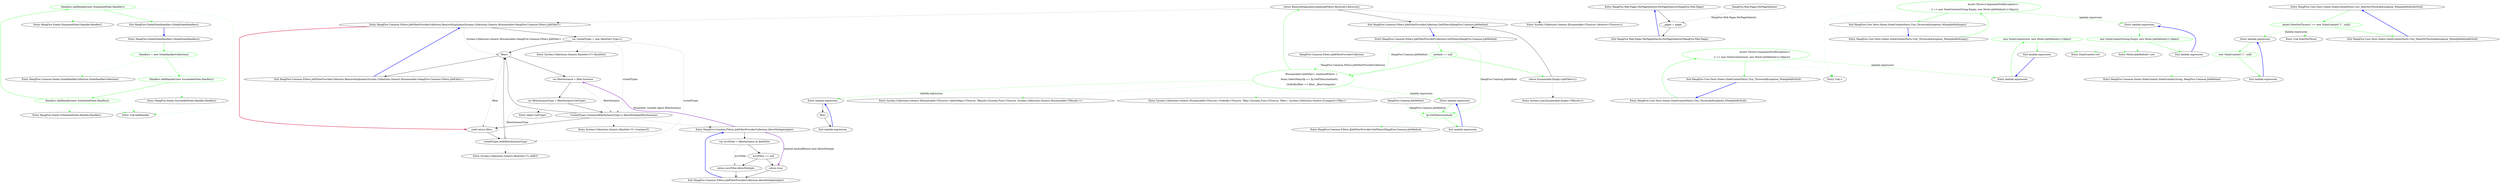 digraph  {
m0_10 [label="Entry HangFire.States.EnqueuedState.Handler.Handler()", span="49-49", cluster="HangFire.States.EnqueuedState.Handler.Handler()", file="GlobalStateHandlers.cs"];
m0_6 [label="Entry HangFire.Common.States.StateHandlerCollection.StateHandlerCollection()", span="6-6", cluster="HangFire.Common.States.StateHandlerCollection.StateHandlerCollection()", file="GlobalStateHandlers.cs"];
m0_0 [label="Entry HangFire.GlobalStateHandlers.GlobalStateHandlers()", span="7-7", cluster="HangFire.GlobalStateHandlers.GlobalStateHandlers()", file="GlobalStateHandlers.cs"];
m0_1 [label="Handlers = new StateHandlerCollection()", span="9-9", cluster="HangFire.GlobalStateHandlers.GlobalStateHandlers()", color=green, community=0, file="GlobalStateHandlers.cs"];
m0_2 [label="Handlers.AddHandler(new SucceededState.Handler())", span="10-10", cluster="HangFire.GlobalStateHandlers.GlobalStateHandlers()", color=green, community=0, file="GlobalStateHandlers.cs"];
m0_3 [label="Handlers.AddHandler(new ScheduledState.Handler())", span="11-11", cluster="HangFire.GlobalStateHandlers.GlobalStateHandlers()", color=green, community=0, file="GlobalStateHandlers.cs"];
m0_4 [label="Handlers.AddHandler(new EnqueuedState.Handler())", span="12-12", cluster="HangFire.GlobalStateHandlers.GlobalStateHandlers()", color=green, community=0, file="GlobalStateHandlers.cs"];
m0_5 [label="Exit HangFire.GlobalStateHandlers.GlobalStateHandlers()", span="7-7", cluster="HangFire.GlobalStateHandlers.GlobalStateHandlers()", file="GlobalStateHandlers.cs"];
m0_8 [label="Entry Unk.AddHandler", span="", cluster="Unk.AddHandler", file="GlobalStateHandlers.cs"];
m0_7 [label="Entry HangFire.States.SucceededState.Handler.Handler()", span="53-53", cluster="HangFire.States.SucceededState.Handler.Handler()", file="GlobalStateHandlers.cs"];
m0_9 [label="Entry HangFire.States.ScheduledState.Handler.Handler()", span="48-48", cluster="HangFire.States.ScheduledState.Handler.Handler()", file="GlobalStateHandlers.cs"];
m1_22 [label="Entry HangFire.Common.Filters.JobFilterProviderCollection.RemoveDuplicates(System.Collections.Generic.IEnumerable<HangFire.Common.Filters.JobFilter>)", span="84-84", cluster="HangFire.Common.Filters.JobFilterProviderCollection.RemoveDuplicates(System.Collections.Generic.IEnumerable<HangFire.Common.Filters.JobFilter>)", file="JobFilterProviderCollection.cs"];
m1_30 [label="var visitedTypes = new HashSet<Type>()", span="87-87", cluster="HangFire.Common.Filters.JobFilterProviderCollection.RemoveDuplicates(System.Collections.Generic.IEnumerable<HangFire.Common.Filters.JobFilter>)", file="JobFilterProviderCollection.cs"];
m1_35 [label="yield return filter;", span="96-96", cluster="HangFire.Common.Filters.JobFilterProviderCollection.RemoveDuplicates(System.Collections.Generic.IEnumerable<HangFire.Common.Filters.JobFilter>)", file="JobFilterProviderCollection.cs"];
m1_31 [label=filters, span="89-89", cluster="HangFire.Common.Filters.JobFilterProviderCollection.RemoveDuplicates(System.Collections.Generic.IEnumerable<HangFire.Common.Filters.JobFilter>)", file="JobFilterProviderCollection.cs"];
m1_34 [label="!visitedTypes.Contains(filterInstanceType) || AllowMultiple(filterInstance)", span="94-94", cluster="HangFire.Common.Filters.JobFilterProviderCollection.RemoveDuplicates(System.Collections.Generic.IEnumerable<HangFire.Common.Filters.JobFilter>)", file="JobFilterProviderCollection.cs"];
m1_36 [label="visitedTypes.Add(filterInstanceType)", span="97-97", cluster="HangFire.Common.Filters.JobFilterProviderCollection.RemoveDuplicates(System.Collections.Generic.IEnumerable<HangFire.Common.Filters.JobFilter>)", file="JobFilterProviderCollection.cs"];
m1_32 [label="var filterInstance = filter.Instance", span="91-91", cluster="HangFire.Common.Filters.JobFilterProviderCollection.RemoveDuplicates(System.Collections.Generic.IEnumerable<HangFire.Common.Filters.JobFilter>)", file="JobFilterProviderCollection.cs"];
m1_33 [label="var filterInstanceType = filterInstance.GetType()", span="92-92", cluster="HangFire.Common.Filters.JobFilterProviderCollection.RemoveDuplicates(System.Collections.Generic.IEnumerable<HangFire.Common.Filters.JobFilter>)", file="JobFilterProviderCollection.cs"];
m1_37 [label="Exit HangFire.Common.Filters.JobFilterProviderCollection.RemoveDuplicates(System.Collections.Generic.IEnumerable<HangFire.Common.Filters.JobFilter>)", span="84-84", cluster="HangFire.Common.Filters.JobFilterProviderCollection.RemoveDuplicates(System.Collections.Generic.IEnumerable<HangFire.Common.Filters.JobFilter>)", file="JobFilterProviderCollection.cs"];
m1_26 [label="Entry HangFire.Common.Filters.IJobFilterProvider.GetFilters(HangFire.Common.JobMethod)", span="34-34", cluster="HangFire.Common.Filters.IJobFilterProvider.GetFilters(HangFire.Common.JobMethod)", file="JobFilterProviderCollection.cs"];
m1_19 [label="Entry System.Collections.Generic.IEnumerable<TSource>.SelectMany<TSource, TResult>(System.Func<TSource, System.Collections.Generic.IEnumerable<TResult>>)", span="0-0", cluster="System.Collections.Generic.IEnumerable<TSource>.SelectMany<TSource, TResult>(System.Func<TSource, System.Collections.Generic.IEnumerable<TResult>>)", file="JobFilterProviderCollection.cs"];
m1_0 [label="Entry HangFire.Web.Pages.PerPageSelector.PerPageSelector(HangFire.Web.Pager)", span="6-6", cluster="HangFire.Web.Pages.PerPageSelector.PerPageSelector(HangFire.Web.Pager)", file="JobFilterProviderCollection.cs"];
m1_1 [label="_pager = pager", span="8-8", cluster="HangFire.Web.Pages.PerPageSelector.PerPageSelector(HangFire.Web.Pager)", file="JobFilterProviderCollection.cs"];
m1_2 [label="Exit HangFire.Web.Pages.PerPageSelector.PerPageSelector(HangFire.Web.Pager)", span="6-6", cluster="HangFire.Web.Pages.PerPageSelector.PerPageSelector(HangFire.Web.Pager)", file="JobFilterProviderCollection.cs"];
m1_21 [label="Entry System.Collections.Generic.IEnumerable<TSource>.Reverse<TSource>()", span="0-0", cluster="System.Collections.Generic.IEnumerable<TSource>.Reverse<TSource>()", file="JobFilterProviderCollection.cs"];
m1_39 [label="Entry object.GetType()", span="0-0", cluster="object.GetType()", file="JobFilterProviderCollection.cs"];
m1_12 [label="Entry HangFire.Common.Filters.JobFilterProviderCollection.GetFilters(HangFire.Common.JobMethod)", span="69-69", cluster="HangFire.Common.Filters.JobFilterProviderCollection.GetFilters(HangFire.Common.JobMethod)", file="JobFilterProviderCollection.cs"];
m1_13 [label="method == null", span="71-71", cluster="HangFire.Common.Filters.JobFilterProviderCollection.GetFilters(HangFire.Common.JobMethod)", color=green, community=0, file="JobFilterProviderCollection.cs"];
m1_14 [label="return Enumerable.Empty<JobFilter>();", span="73-73", cluster="HangFire.Common.Filters.JobFilterProviderCollection.GetFilters(HangFire.Common.JobMethod)", file="JobFilterProviderCollection.cs"];
m1_15 [label="IEnumerable<JobFilter> combinedFilters =\r\n                Items.SelectMany(fp => fp.GetFilters(method))\r\n                    .OrderBy(filter => filter, _filterComparer)", span="76-78", cluster="HangFire.Common.Filters.JobFilterProviderCollection.GetFilters(HangFire.Common.JobMethod)", color=green, community=0, file="JobFilterProviderCollection.cs"];
m1_16 [label="return RemoveDuplicates(combinedFilters.Reverse()).Reverse();", span="81-81", cluster="HangFire.Common.Filters.JobFilterProviderCollection.GetFilters(HangFire.Common.JobMethod)", file="JobFilterProviderCollection.cs"];
m1_17 [label="Exit HangFire.Common.Filters.JobFilterProviderCollection.GetFilters(HangFire.Common.JobMethod)", span="69-69", cluster="HangFire.Common.Filters.JobFilterProviderCollection.GetFilters(HangFire.Common.JobMethod)", file="JobFilterProviderCollection.cs"];
m1_40 [label="Entry System.Collections.Generic.HashSet<T>.Contains(T)", span="0-0", cluster="System.Collections.Generic.HashSet<T>.Contains(T)", file="JobFilterProviderCollection.cs"];
m1_6 [label="Entry HangFire.Common.Filters.JobFilterProviderCollection.AllowMultiple(object)", span="53-53", cluster="HangFire.Common.Filters.JobFilterProviderCollection.AllowMultiple(object)", file="JobFilterProviderCollection.cs"];
m1_7 [label="var mvcFilter = filterInstance as IJobFilter", span="55-55", cluster="HangFire.Common.Filters.JobFilterProviderCollection.AllowMultiple(object)", file="JobFilterProviderCollection.cs"];
m1_9 [label="return true;", span="58-58", cluster="HangFire.Common.Filters.JobFilterProviderCollection.AllowMultiple(object)", file="JobFilterProviderCollection.cs"];
m1_10 [label="return mvcFilter.AllowMultiple;", span="61-61", cluster="HangFire.Common.Filters.JobFilterProviderCollection.AllowMultiple(object)", file="JobFilterProviderCollection.cs"];
m1_8 [label="mvcFilter == null", span="56-56", cluster="HangFire.Common.Filters.JobFilterProviderCollection.AllowMultiple(object)", file="JobFilterProviderCollection.cs"];
m1_11 [label="Exit HangFire.Common.Filters.JobFilterProviderCollection.AllowMultiple(object)", span="53-53", cluster="HangFire.Common.Filters.JobFilterProviderCollection.AllowMultiple(object)", file="JobFilterProviderCollection.cs"];
m1_27 [label="Entry lambda expression", span="78-78", cluster="lambda expression", file="JobFilterProviderCollection.cs"];
m1_23 [label="Entry lambda expression", span="77-77", cluster="lambda expression", file="JobFilterProviderCollection.cs"];
m1_24 [label="fp.GetFilters(method)", span="77-77", cluster="lambda expression", color=green, community=0, file="JobFilterProviderCollection.cs"];
m1_25 [label="Exit lambda expression", span="77-77", cluster="lambda expression", file="JobFilterProviderCollection.cs"];
m1_28 [label=filter, span="78-78", cluster="lambda expression", file="JobFilterProviderCollection.cs"];
m1_29 [label="Exit lambda expression", span="78-78", cluster="lambda expression", file="JobFilterProviderCollection.cs"];
m1_41 [label="Entry System.Collections.Generic.HashSet<T>.Add(T)", span="0-0", cluster="System.Collections.Generic.HashSet<T>.Add(T)", file="JobFilterProviderCollection.cs"];
m1_18 [label="Entry System.Linq.Enumerable.Empty<TResult>()", span="0-0", cluster="System.Linq.Enumerable.Empty<TResult>()", file="JobFilterProviderCollection.cs"];
m1_20 [label="Entry System.Collections.Generic.IEnumerable<TSource>.OrderBy<TSource, TKey>(System.Func<TSource, TKey>, System.Collections.Generic.IComparer<TKey>)", span="0-0", cluster="System.Collections.Generic.IEnumerable<TSource>.OrderBy<TSource, TKey>(System.Func<TSource, TKey>, System.Collections.Generic.IComparer<TKey>)", file="JobFilterProviderCollection.cs"];
m1_38 [label="Entry System.Collections.Generic.HashSet<T>.HashSet()", span="0-0", cluster="System.Collections.Generic.HashSet<T>.HashSet()", file="JobFilterProviderCollection.cs"];
m1_3 [label="HangFire.Web.Pages.PerPageSelector", span="", file="JobFilterProviderCollection.cs"];
m1_59 [label="HangFire.Common.Filters.JobFilterProviderCollection", span="", file="JobFilterProviderCollection.cs"];
m1_60 [label="HangFire.Common.JobMethod", span="", file="JobFilterProviderCollection.cs"];
m4_3 [label="Entry Unk.>", span="", cluster="Unk.>", file="StateContextFacts.cs"];
m4_9 [label="Entry HangFire.Core.Tests.States.StateContextFacts.Ctor_ThrowsAnException_WhenJobIdIsEmpty()", span="18-18", cluster="HangFire.Core.Tests.States.StateContextFacts.Ctor_ThrowsAnException_WhenJobIdIsEmpty()", file="StateContextFacts.cs"];
m4_10 [label="Assert.Throws<ArgumentNullException>(\r\n                () => new StateContext(String.Empty, new Mock<JobMethod>().Object))", span="20-21", cluster="HangFire.Core.Tests.States.StateContextFacts.Ctor_ThrowsAnException_WhenJobIdIsEmpty()", color=green, community=0, file="StateContextFacts.cs"];
m4_11 [label="Exit HangFire.Core.Tests.States.StateContextFacts.Ctor_ThrowsAnException_WhenJobIdIsEmpty()", span="18-18", cluster="HangFire.Core.Tests.States.StateContextFacts.Ctor_ThrowsAnException_WhenJobIdIsEmpty()", file="StateContextFacts.cs"];
m4_0 [label="Entry HangFire.Core.Tests.States.StateContextFacts.Ctor_ThrowsAnException_WhenJobIdIsNull()", span="11-11", cluster="HangFire.Core.Tests.States.StateContextFacts.Ctor_ThrowsAnException_WhenJobIdIsNull()", file="StateContextFacts.cs"];
m4_1 [label="Assert.Throws<ArgumentNullException>(\r\n                () => new StateContext(null, new Mock<JobMethod>().Object))", span="13-14", cluster="HangFire.Core.Tests.States.StateContextFacts.Ctor_ThrowsAnException_WhenJobIdIsNull()", color=green, community=0, file="StateContextFacts.cs"];
m4_2 [label="Exit HangFire.Core.Tests.States.StateContextFacts.Ctor_ThrowsAnException_WhenJobIdIsNull()", span="11-11", cluster="HangFire.Core.Tests.States.StateContextFacts.Ctor_ThrowsAnException_WhenJobIdIsNull()", file="StateContextFacts.cs"];
m4_7 [label="Entry StateContext.cstr", span="", cluster="StateContext.cstr", file="StateContextFacts.cs"];
m4_15 [label="Entry HangFire.Core.Tests.States.StateContextFacts.Ctor_DoesNotThrowAnException_WhenJobMethodIsNull()", span="25-25", cluster="HangFire.Core.Tests.States.StateContextFacts.Ctor_DoesNotThrowAnException_WhenJobMethodIsNull()", file="StateContextFacts.cs"];
m4_16 [label="Assert.DoesNotThrow(() => new StateContext(''1'', null))", span="27-27", cluster="HangFire.Core.Tests.States.StateContextFacts.Ctor_DoesNotThrowAnException_WhenJobMethodIsNull()", color=green, community=0, file="StateContextFacts.cs"];
m4_17 [label="Exit HangFire.Core.Tests.States.StateContextFacts.Ctor_DoesNotThrowAnException_WhenJobMethodIsNull()", span="25-25", cluster="HangFire.Core.Tests.States.StateContextFacts.Ctor_DoesNotThrowAnException_WhenJobMethodIsNull()", file="StateContextFacts.cs"];
m4_8 [label="Entry Mock<JobMethod>.cstr", span="", cluster="Mock<JobMethod>.cstr", file="StateContextFacts.cs"];
m4_19 [label="Entry lambda expression", span="27-27", cluster="lambda expression", file="StateContextFacts.cs"];
m4_4 [label="Entry lambda expression", span="14-14", cluster="lambda expression", file="StateContextFacts.cs"];
m4_5 [label="new StateContext(null, new Mock<JobMethod>().Object)", span="14-14", cluster="lambda expression", color=green, community=0, file="StateContextFacts.cs"];
m4_6 [label="Exit lambda expression", span="14-14", cluster="lambda expression", file="StateContextFacts.cs"];
m4_12 [label="Entry lambda expression", span="21-21", cluster="lambda expression", file="StateContextFacts.cs"];
m4_13 [label="new StateContext(String.Empty, new Mock<JobMethod>().Object)", span="21-21", cluster="lambda expression", color=green, community=0, file="StateContextFacts.cs"];
m4_14 [label="Exit lambda expression", span="21-21", cluster="lambda expression", file="StateContextFacts.cs"];
m4_20 [label="new StateContext(''1'', null)", span="27-27", cluster="lambda expression", color=green, community=0, file="StateContextFacts.cs"];
m4_21 [label="Exit lambda expression", span="27-27", cluster="lambda expression", file="StateContextFacts.cs"];
m4_18 [label="Entry Unk.DoesNotThrow", span="", cluster="Unk.DoesNotThrow", file="StateContextFacts.cs"];
m4_22 [label="Entry HangFire.Common.States.StateContext.StateContext(string, HangFire.Common.JobMethod)", span="27-27", cluster="HangFire.Common.States.StateContext.StateContext(string, HangFire.Common.JobMethod)", file="StateContextFacts.cs"];
m0_0 -> m0_1  [key=0, style=solid, color=green];
m0_1 -> m0_2  [key=0, style=solid, color=green];
m0_1 -> m0_6  [key=2, style=dotted, color=green];
m0_2 -> m0_3  [key=0, style=solid, color=green];
m0_2 -> m0_7  [key=2, style=dotted, color=green];
m0_2 -> m0_8  [key=2, style=dotted, color=green];
m0_3 -> m0_4  [key=0, style=solid, color=green];
m0_3 -> m0_9  [key=2, style=dotted, color=green];
m0_3 -> m0_8  [key=2, style=dotted, color=green];
m0_4 -> m0_5  [key=0, style=solid, color=green];
m0_4 -> m0_10  [key=2, style=dotted, color=green];
m0_4 -> m0_8  [key=2, style=dotted, color=green];
m0_5 -> m0_0  [key=0, style=bold, color=blue];
m1_22 -> m1_30  [key=0, style=solid];
m1_22 -> m1_35  [key=0, style=bold, color=crimson];
m1_22 -> m1_31  [key=1, style=dashed, color=darkseagreen4, label="System.Collections.Generic.IEnumerable<HangFire.Common.Filters.JobFilter>"];
m1_30 -> m1_31  [key=0, style=solid];
m1_30 -> m1_38  [key=2, style=dotted];
m1_30 -> m1_34  [key=1, style=dashed, color=darkseagreen4, label=visitedTypes];
m1_30 -> m1_36  [key=1, style=dashed, color=darkseagreen4, label=visitedTypes];
m1_35 -> m1_36  [key=0, style=solid];
m1_31 -> m1_37  [key=0, style=solid];
m1_31 -> m1_35  [key=1, style=dashed, color=darkseagreen4, label=filter];
m1_31 -> m1_32  [key=0, style=solid];
m1_34 -> m1_35  [key=0, style=solid];
m1_34 -> m1_31  [key=0, style=solid];
m1_34 -> m1_40  [key=2, style=dotted];
m1_34 -> m1_6  [key=2, style=dotted];
m1_36 -> m1_31  [key=0, style=solid];
m1_36 -> m1_41  [key=2, style=dotted];
m1_32 -> m1_34  [key=1, style=dashed, color=darkseagreen4, label=filterInstance];
m1_32 -> m1_33  [key=0, style=solid];
m1_33 -> m1_34  [key=0, style=solid];
m1_33 -> m1_36  [key=1, style=dashed, color=darkseagreen4, label=filterInstanceType];
m1_33 -> m1_39  [key=2, style=dotted];
m1_37 -> m1_22  [key=0, style=bold, color=blue];
m1_0 -> m1_1  [key=0, style=solid];
m1_1 -> m1_2  [key=0, style=solid];
m1_2 -> m1_0  [key=0, style=bold, color=blue];
m1_12 -> m1_13  [key=0, style=solid, color=green];
m1_12 -> m1_15  [key=1, style=dashed, color=green, label="HangFire.Common.JobMethod"];
m1_12 -> m1_24  [key=1, style=dashed, color=green, label="HangFire.Common.JobMethod"];
m1_13 -> m1_14  [key=0, style=solid, color=green];
m1_13 -> m1_15  [key=0, style=solid, color=green];
m1_14 -> m1_17  [key=0, style=solid];
m1_14 -> m1_18  [key=2, style=dotted];
m1_15 -> m1_16  [key=0, style=solid, color=green];
m1_15 -> m1_19  [key=2, style=dotted, color=green];
m1_15 -> m1_20  [key=2, style=dotted, color=green];
m1_15 -> m1_23  [key=1, style=dashed, color=green, label="lambda expression"];
m1_15 -> m1_27  [key=1, style=dashed, color=green, label="lambda expression"];
m1_16 -> m1_17  [key=0, style=solid];
m1_16 -> m1_21  [key=2, style=dotted];
m1_16 -> m1_22  [key=2, style=dotted];
m1_17 -> m1_12  [key=0, style=bold, color=blue];
m1_6 -> m1_32  [key=3, color=darkorchid, style=bold, label="Parameter variable object filterInstance"];
m1_6 -> m1_7  [key=0, style=solid];
m1_6 -> m1_9  [key=3, color=darkorchid, style=bold, label="method methodReturn bool AllowMultiple"];
m1_7 -> m1_8  [key=0, style=solid];
m1_7 -> m1_10  [key=1, style=dashed, color=darkseagreen4, label=mvcFilter];
m1_9 -> m1_11  [key=0, style=solid];
m1_10 -> m1_11  [key=0, style=solid];
m1_8 -> m1_9  [key=0, style=solid];
m1_8 -> m1_10  [key=0, style=solid];
m1_11 -> m1_6  [key=0, style=bold, color=blue];
m1_27 -> m1_28  [key=0, style=solid];
m1_23 -> m1_24  [key=0, style=solid, color=green];
m1_24 -> m1_25  [key=0, style=solid, color=green];
m1_24 -> m1_26  [key=2, style=dotted, color=green];
m1_25 -> m1_23  [key=0, style=bold, color=blue];
m1_28 -> m1_29  [key=0, style=solid];
m1_29 -> m1_27  [key=0, style=bold, color=blue];
m1_3 -> m1_1  [key=1, style=dashed, color=darkseagreen4, label="HangFire.Web.Pages.PerPageSelector"];
m1_59 -> m1_15  [key=1, style=dashed, color=green, label="HangFire.Common.Filters.JobFilterProviderCollection"];
m1_60 -> m1_24  [key=1, style=dashed, color=green, label="HangFire.Common.JobMethod"];
m4_9 -> m4_10  [key=0, style=solid, color=green];
m4_10 -> m4_11  [key=0, style=solid, color=green];
m4_10 -> m4_3  [key=2, style=dotted, color=green];
m4_10 -> m4_12  [key=1, style=dashed, color=green, label="lambda expression"];
m4_11 -> m4_9  [key=0, style=bold, color=blue];
m4_0 -> m4_1  [key=0, style=solid, color=green];
m4_1 -> m4_2  [key=0, style=solid, color=green];
m4_1 -> m4_3  [key=2, style=dotted, color=green];
m4_1 -> m4_4  [key=1, style=dashed, color=green, label="lambda expression"];
m4_2 -> m4_0  [key=0, style=bold, color=blue];
m4_15 -> m4_16  [key=0, style=solid, color=green];
m4_16 -> m4_17  [key=0, style=solid, color=green];
m4_16 -> m4_18  [key=2, style=dotted, color=green];
m4_16 -> m4_19  [key=1, style=dashed, color=green, label="lambda expression"];
m4_17 -> m4_15  [key=0, style=bold, color=blue];
m4_19 -> m4_20  [key=0, style=solid, color=green];
m4_4 -> m4_5  [key=0, style=solid, color=green];
m4_5 -> m4_6  [key=0, style=solid, color=green];
m4_5 -> m4_7  [key=2, style=dotted, color=green];
m4_5 -> m4_8  [key=2, style=dotted, color=green];
m4_6 -> m4_4  [key=0, style=bold, color=blue];
m4_12 -> m4_13  [key=0, style=solid, color=green];
m4_13 -> m4_14  [key=0, style=solid, color=green];
m4_13 -> m4_7  [key=2, style=dotted, color=green];
m4_13 -> m4_8  [key=2, style=dotted, color=green];
m4_14 -> m4_12  [key=0, style=bold, color=blue];
m4_20 -> m4_21  [key=0, style=solid, color=green];
m4_20 -> m4_22  [key=2, style=dotted, color=green];
m4_21 -> m4_19  [key=0, style=bold, color=blue];
}
